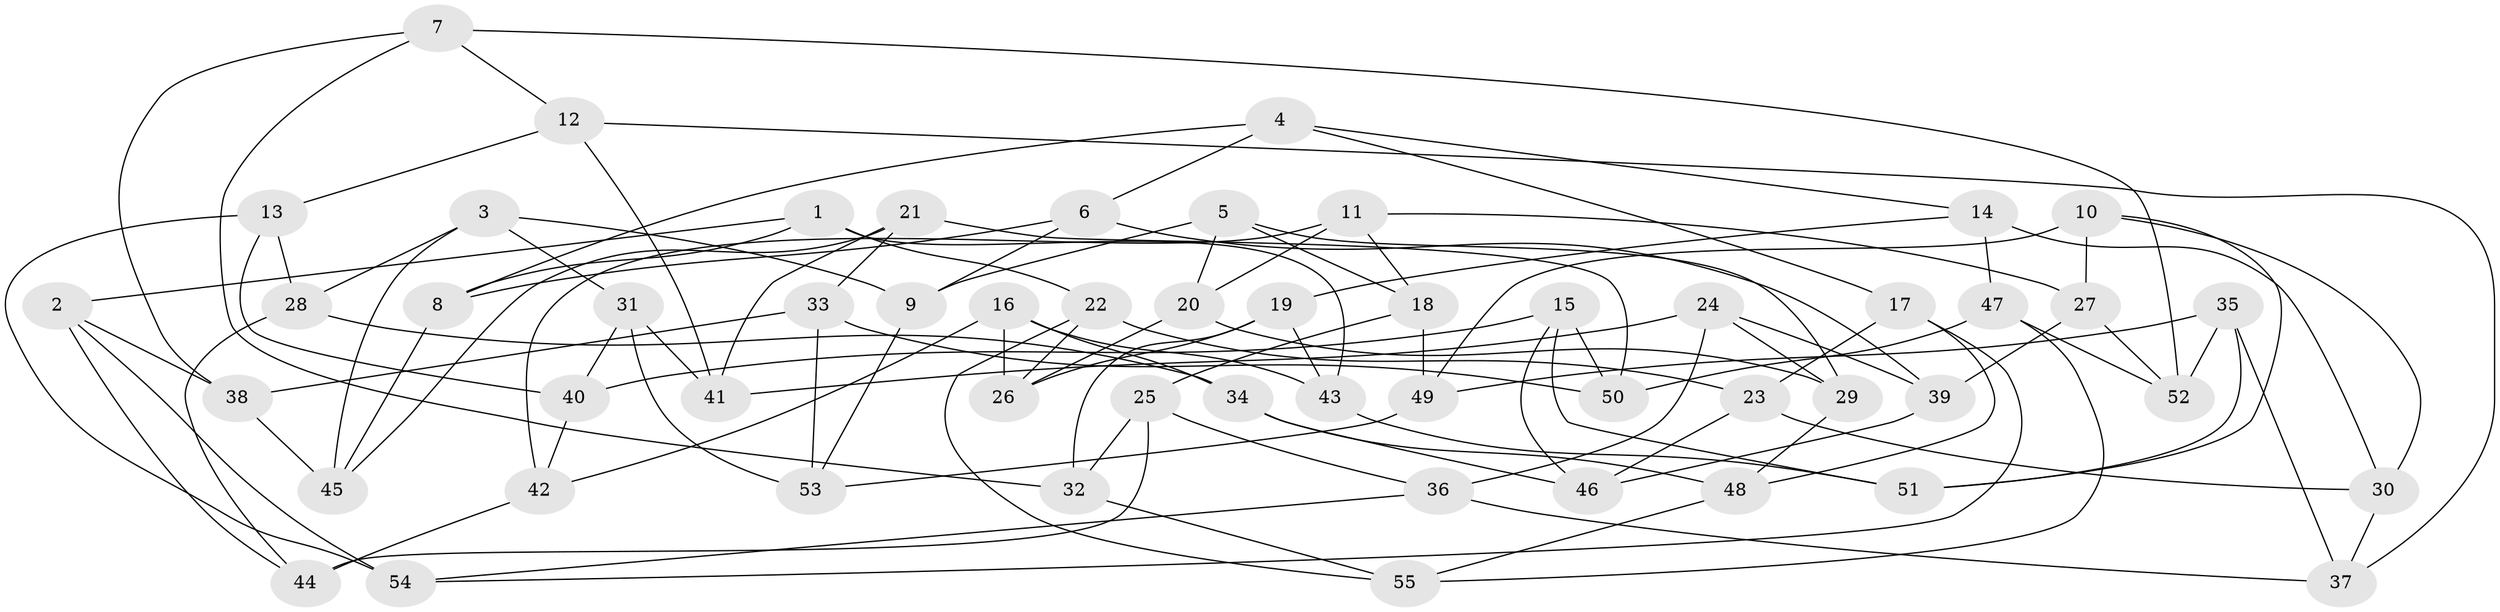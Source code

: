 // coarse degree distribution, {4: 0.25, 5: 0.25, 3: 0.25, 7: 0.125, 8: 0.0625, 6: 0.0625}
// Generated by graph-tools (version 1.1) at 2025/02/03/04/25 22:02:02]
// undirected, 55 vertices, 110 edges
graph export_dot {
graph [start="1"]
  node [color=gray90,style=filled];
  1;
  2;
  3;
  4;
  5;
  6;
  7;
  8;
  9;
  10;
  11;
  12;
  13;
  14;
  15;
  16;
  17;
  18;
  19;
  20;
  21;
  22;
  23;
  24;
  25;
  26;
  27;
  28;
  29;
  30;
  31;
  32;
  33;
  34;
  35;
  36;
  37;
  38;
  39;
  40;
  41;
  42;
  43;
  44;
  45;
  46;
  47;
  48;
  49;
  50;
  51;
  52;
  53;
  54;
  55;
  1 -- 8;
  1 -- 43;
  1 -- 2;
  1 -- 22;
  2 -- 38;
  2 -- 44;
  2 -- 54;
  3 -- 9;
  3 -- 28;
  3 -- 31;
  3 -- 45;
  4 -- 14;
  4 -- 17;
  4 -- 6;
  4 -- 8;
  5 -- 9;
  5 -- 18;
  5 -- 29;
  5 -- 20;
  6 -- 39;
  6 -- 8;
  6 -- 9;
  7 -- 32;
  7 -- 52;
  7 -- 12;
  7 -- 38;
  8 -- 45;
  9 -- 53;
  10 -- 49;
  10 -- 30;
  10 -- 51;
  10 -- 27;
  11 -- 20;
  11 -- 27;
  11 -- 18;
  11 -- 42;
  12 -- 41;
  12 -- 37;
  12 -- 13;
  13 -- 40;
  13 -- 54;
  13 -- 28;
  14 -- 19;
  14 -- 47;
  14 -- 30;
  15 -- 51;
  15 -- 50;
  15 -- 40;
  15 -- 46;
  16 -- 26;
  16 -- 43;
  16 -- 42;
  16 -- 34;
  17 -- 48;
  17 -- 54;
  17 -- 23;
  18 -- 25;
  18 -- 49;
  19 -- 43;
  19 -- 32;
  19 -- 26;
  20 -- 26;
  20 -- 29;
  21 -- 50;
  21 -- 41;
  21 -- 33;
  21 -- 45;
  22 -- 23;
  22 -- 26;
  22 -- 55;
  23 -- 46;
  23 -- 30;
  24 -- 29;
  24 -- 36;
  24 -- 41;
  24 -- 39;
  25 -- 44;
  25 -- 36;
  25 -- 32;
  27 -- 39;
  27 -- 52;
  28 -- 44;
  28 -- 34;
  29 -- 48;
  30 -- 37;
  31 -- 53;
  31 -- 41;
  31 -- 40;
  32 -- 55;
  33 -- 38;
  33 -- 53;
  33 -- 50;
  34 -- 46;
  34 -- 48;
  35 -- 52;
  35 -- 37;
  35 -- 49;
  35 -- 51;
  36 -- 37;
  36 -- 54;
  38 -- 45;
  39 -- 46;
  40 -- 42;
  42 -- 44;
  43 -- 51;
  47 -- 52;
  47 -- 55;
  47 -- 50;
  48 -- 55;
  49 -- 53;
}

